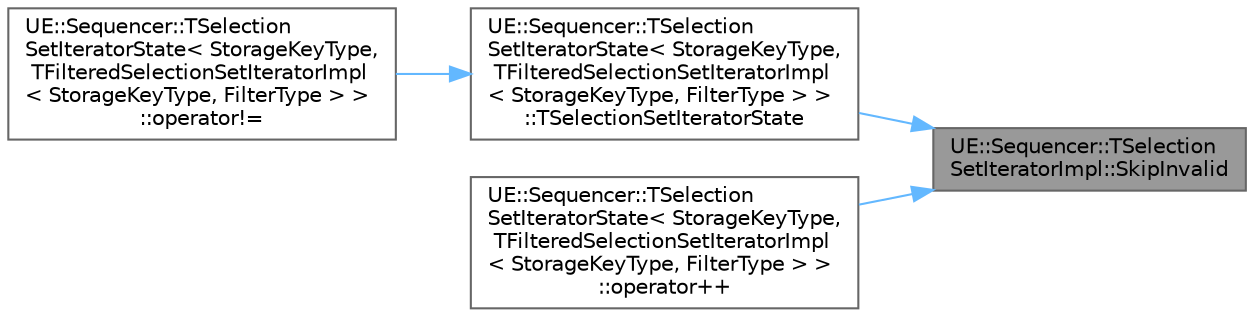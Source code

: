 digraph "UE::Sequencer::TSelectionSetIteratorImpl::SkipInvalid"
{
 // INTERACTIVE_SVG=YES
 // LATEX_PDF_SIZE
  bgcolor="transparent";
  edge [fontname=Helvetica,fontsize=10,labelfontname=Helvetica,labelfontsize=10];
  node [fontname=Helvetica,fontsize=10,shape=box,height=0.2,width=0.4];
  rankdir="RL";
  Node1 [id="Node000001",label="UE::Sequencer::TSelection\lSetIteratorImpl::SkipInvalid",height=0.2,width=0.4,color="gray40", fillcolor="grey60", style="filled", fontcolor="black",tooltip="Skip invalid iterations - by default all items are valid."];
  Node1 -> Node2 [id="edge1_Node000001_Node000002",dir="back",color="steelblue1",style="solid",tooltip=" "];
  Node2 [id="Node000002",label="UE::Sequencer::TSelection\lSetIteratorState\< StorageKeyType,\l TFilteredSelectionSetIteratorImpl\l\< StorageKeyType, FilterType \> \>\l::TSelectionSetIteratorState",height=0.2,width=0.4,color="grey40", fillcolor="white", style="filled",URL="$d7/d2c/structUE_1_1Sequencer_1_1TSelectionSetIteratorState.html#a0054c488cd22ddc914f4151897ff07d4",tooltip=" "];
  Node2 -> Node3 [id="edge2_Node000002_Node000003",dir="back",color="steelblue1",style="solid",tooltip=" "];
  Node3 [id="Node000003",label="UE::Sequencer::TSelection\lSetIteratorState\< StorageKeyType,\l TFilteredSelectionSetIteratorImpl\l\< StorageKeyType, FilterType \> \>\l::operator!=",height=0.2,width=0.4,color="grey40", fillcolor="white", style="filled",URL="$d7/d2c/structUE_1_1Sequencer_1_1TSelectionSetIteratorState.html#aa0d8a0fc1cfa44551dfda361f7c28b52",tooltip=" "];
  Node1 -> Node4 [id="edge3_Node000001_Node000004",dir="back",color="steelblue1",style="solid",tooltip=" "];
  Node4 [id="Node000004",label="UE::Sequencer::TSelection\lSetIteratorState\< StorageKeyType,\l TFilteredSelectionSetIteratorImpl\l\< StorageKeyType, FilterType \> \>\l::operator++",height=0.2,width=0.4,color="grey40", fillcolor="white", style="filled",URL="$d7/d2c/structUE_1_1Sequencer_1_1TSelectionSetIteratorState.html#a76cd6f2d74bd5e1dee76b76561e0da9c",tooltip=" "];
}
